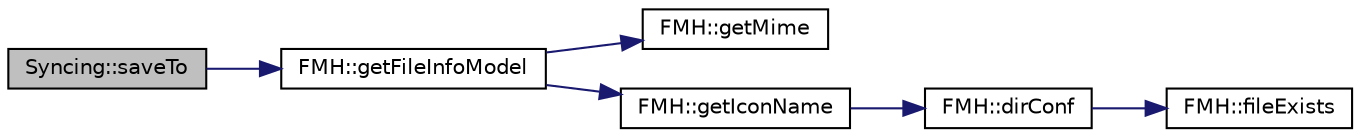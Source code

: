 digraph "Syncing::saveTo"
{
 // INTERACTIVE_SVG=YES
 // LATEX_PDF_SIZE
  edge [fontname="Helvetica",fontsize="10",labelfontname="Helvetica",labelfontsize="10"];
  node [fontname="Helvetica",fontsize="10",shape=record];
  rankdir="LR";
  Node157 [label="Syncing::saveTo",height=0.2,width=0.4,color="black", fillcolor="grey75", style="filled", fontcolor="black",tooltip=" "];
  Node157 -> Node158 [color="midnightblue",fontsize="10",style="solid",fontname="Helvetica"];
  Node158 [label="FMH::getFileInfoModel",height=0.2,width=0.4,color="black", fillcolor="white", style="filled",URL="$namespace_f_m_h.html#ac748bdab6e71b54b5817eee0ab5f63ed",tooltip=" "];
  Node158 -> Node159 [color="midnightblue",fontsize="10",style="solid",fontname="Helvetica"];
  Node159 [label="FMH::getMime",height=0.2,width=0.4,color="black", fillcolor="white", style="filled",URL="$namespace_f_m_h.html#ae5ec7c16319a70d5e440e697c1f77302",tooltip=" "];
  Node158 -> Node160 [color="midnightblue",fontsize="10",style="solid",fontname="Helvetica"];
  Node160 [label="FMH::getIconName",height=0.2,width=0.4,color="black", fillcolor="white", style="filled",URL="$namespace_f_m_h.html#ab081b4a8e2faedbe025f94fa44113bac",tooltip=" "];
  Node160 -> Node161 [color="midnightblue",fontsize="10",style="solid",fontname="Helvetica"];
  Node161 [label="FMH::dirConf",height=0.2,width=0.4,color="black", fillcolor="white", style="filled",URL="$namespace_f_m_h.html#a1b405335d77e0369742dde8540bc7add",tooltip=" "];
  Node161 -> Node162 [color="midnightblue",fontsize="10",style="solid",fontname="Helvetica"];
  Node162 [label="FMH::fileExists",height=0.2,width=0.4,color="black", fillcolor="white", style="filled",URL="$namespace_f_m_h.html#a96fb85b0283389ba71e8a20daeab400f",tooltip=" "];
}
